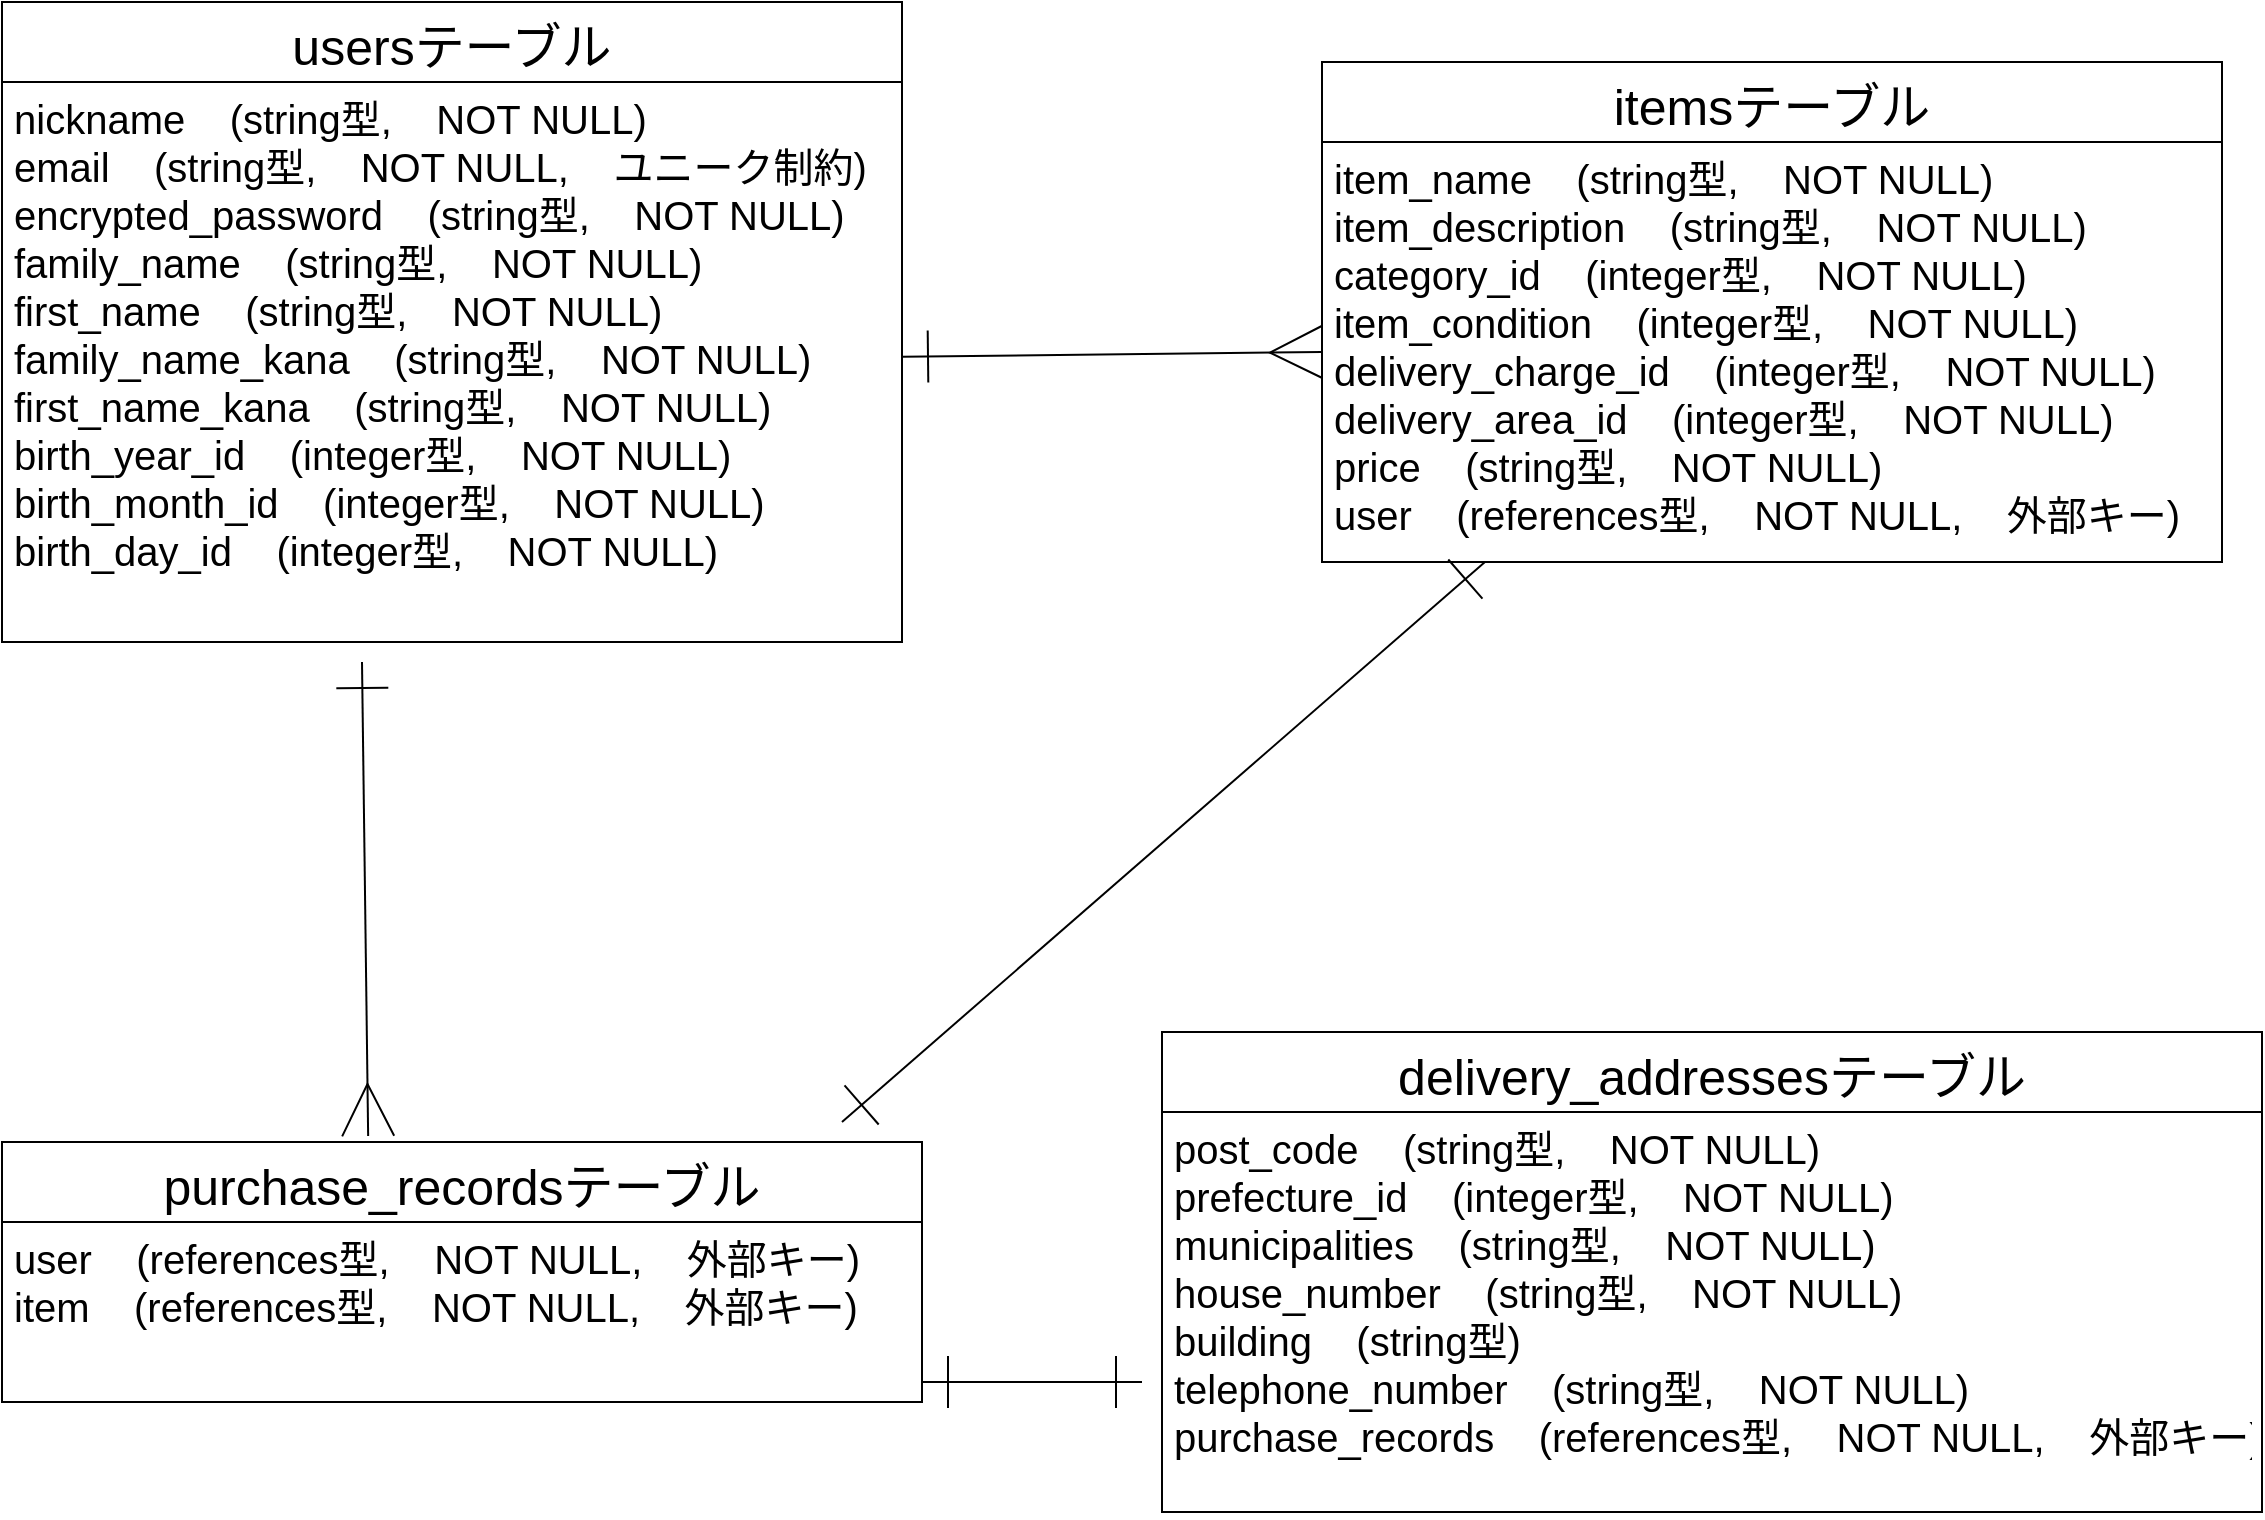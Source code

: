 <mxfile>
    <diagram id="61VqFiK8-8FICFcKKBMh" name="ページ1">
        <mxGraphModel dx="1475" dy="907" grid="1" gridSize="10" guides="1" tooltips="1" connect="1" arrows="1" fold="1" page="1" pageScale="1" pageWidth="1169" pageHeight="827" math="0" shadow="0">
            <root>
                <mxCell id="0"/>
                <mxCell id="1" parent="0"/>
                <mxCell id="2" value="usersテーブル" style="swimlane;fontStyle=0;childLayout=stackLayout;horizontal=1;startSize=40;horizontalStack=0;resizeParent=1;resizeParentMax=0;resizeLast=0;collapsible=1;marginBottom=0;align=center;fontSize=25;" vertex="1" parent="1">
                    <mxGeometry width="450" height="320" as="geometry"/>
                </mxCell>
                <mxCell id="3" value="nickname    (string型,    NOT NULL)&#10;email    (string型,    NOT NULL,    ユニーク制約)&#10;encrypted_password    (string型,    NOT NULL)&#10;family_name    (string型,    NOT NULL)&#10;first_name    (string型,    NOT NULL)&#10;family_name_kana    (string型,    NOT NULL)&#10;first_name_kana    (string型,    NOT NULL)&#10;birth_year_id    (integer型,    NOT NULL)&#10;birth_month_id    (integer型,    NOT NULL)&#10;birth_day_id    (integer型,    NOT NULL)&#10;" style="text;strokeColor=none;fillColor=none;spacingLeft=4;spacingRight=4;overflow=hidden;rotatable=0;points=[[0,0.5],[1,0.5]];portConstraint=eastwest;fontSize=20;" vertex="1" parent="2">
                    <mxGeometry y="40" width="450" height="280" as="geometry"/>
                </mxCell>
                <mxCell id="15" style="edgeStyle=none;html=1;fontSize=17;startArrow=ERone;startFill=0;endArrow=ERone;endFill=0;startSize=24;endSize=24;strokeWidth=1;" edge="1" parent="1" source="6">
                    <mxGeometry relative="1" as="geometry">
                        <mxPoint x="420" y="560" as="targetPoint"/>
                    </mxGeometry>
                </mxCell>
                <mxCell id="6" value="itemsテーブル" style="swimlane;fontStyle=0;childLayout=stackLayout;horizontal=1;startSize=40;horizontalStack=0;resizeParent=1;resizeParentMax=0;resizeLast=0;collapsible=1;marginBottom=0;align=center;fontSize=25;" vertex="1" parent="1">
                    <mxGeometry x="660" y="30" width="450" height="250" as="geometry"/>
                </mxCell>
                <mxCell id="7" value="item_name    (string型,    NOT NULL)&#10;item_description    (string型,    NOT NULL)&#10;category_id    (integer型,    NOT NULL)&#10;item_condition    (integer型,    NOT NULL)&#10;delivery_charge_id    (integer型,    NOT NULL)&#10;delivery_area_id    (integer型,    NOT NULL)&#10;price    (string型,    NOT NULL)&#10;user    (references型,    NOT NULL,    外部キー)&#10;&#10;" style="text;strokeColor=none;fillColor=none;spacingLeft=4;spacingRight=4;overflow=hidden;rotatable=0;points=[[0,0.5],[1,0.5]];portConstraint=eastwest;fontSize=20;" vertex="1" parent="6">
                    <mxGeometry y="40" width="450" height="210" as="geometry"/>
                </mxCell>
                <mxCell id="9" value="purchase_recordsテーブル" style="swimlane;fontStyle=0;childLayout=stackLayout;horizontal=1;startSize=40;horizontalStack=0;resizeParent=1;resizeParentMax=0;resizeLast=0;collapsible=1;marginBottom=0;align=center;fontSize=25;" vertex="1" parent="1">
                    <mxGeometry y="570" width="460" height="130" as="geometry"/>
                </mxCell>
                <mxCell id="10" value="user    (references型,    NOT NULL,    外部キー)&#10;item    (references型,    NOT NULL,    外部キー)&#10;" style="text;strokeColor=none;fillColor=none;spacingLeft=4;spacingRight=4;overflow=hidden;rotatable=0;points=[[0,0.5],[1,0.5]];portConstraint=eastwest;fontSize=20;" vertex="1" parent="9">
                    <mxGeometry y="40" width="460" height="90" as="geometry"/>
                </mxCell>
                <mxCell id="11" value="delivery_addressesテーブル" style="swimlane;fontStyle=0;childLayout=stackLayout;horizontal=1;startSize=40;horizontalStack=0;resizeParent=1;resizeParentMax=0;resizeLast=0;collapsible=1;marginBottom=0;align=center;fontSize=25;" vertex="1" parent="1">
                    <mxGeometry x="580" y="515" width="550" height="240" as="geometry"/>
                </mxCell>
                <mxCell id="12" value="post_code    (string型,    NOT NULL)&#10;prefecture_id    (integer型,    NOT NULL)&#10;municipalities    (string型,    NOT NULL)&#10;house_number    (string型,    NOT NULL)&#10;building    (string型)&#10;telephone_number    (string型,    NOT NULL)&#10;purchase_records    (references型,    NOT NULL,    外部キー)" style="text;strokeColor=none;fillColor=none;spacingLeft=4;spacingRight=4;overflow=hidden;rotatable=0;points=[[0,0.5],[1,0.5]];portConstraint=eastwest;fontSize=20;" vertex="1" parent="11">
                    <mxGeometry y="40" width="550" height="200" as="geometry"/>
                </mxCell>
                <mxCell id="13" style="edgeStyle=none;html=1;entryX=0;entryY=0.5;entryDx=0;entryDy=0;fontSize=17;endArrow=ERmany;endFill=0;startArrow=ERone;startFill=0;strokeWidth=1;endSize=24;startSize=24;" edge="1" parent="1" source="3" target="7">
                    <mxGeometry relative="1" as="geometry"/>
                </mxCell>
                <mxCell id="14" style="edgeStyle=none;html=1;entryX=0.398;entryY=-0.023;entryDx=0;entryDy=0;fontSize=17;endArrow=ERmany;endFill=0;startArrow=ERone;startFill=0;strokeWidth=1;endSize=24;startSize=24;entryPerimeter=0;" edge="1" parent="1" target="9">
                    <mxGeometry relative="1" as="geometry">
                        <mxPoint x="180" y="330" as="sourcePoint"/>
                        <mxPoint x="380" y="400" as="targetPoint"/>
                    </mxGeometry>
                </mxCell>
                <mxCell id="16" style="edgeStyle=none;html=1;fontSize=17;startArrow=ERone;startFill=0;endArrow=ERone;endFill=0;startSize=24;endSize=24;strokeWidth=1;" edge="1" parent="1">
                    <mxGeometry relative="1" as="geometry">
                        <mxPoint x="460" y="690" as="targetPoint"/>
                        <mxPoint x="570" y="690" as="sourcePoint"/>
                    </mxGeometry>
                </mxCell>
            </root>
        </mxGraphModel>
    </diagram>
</mxfile>